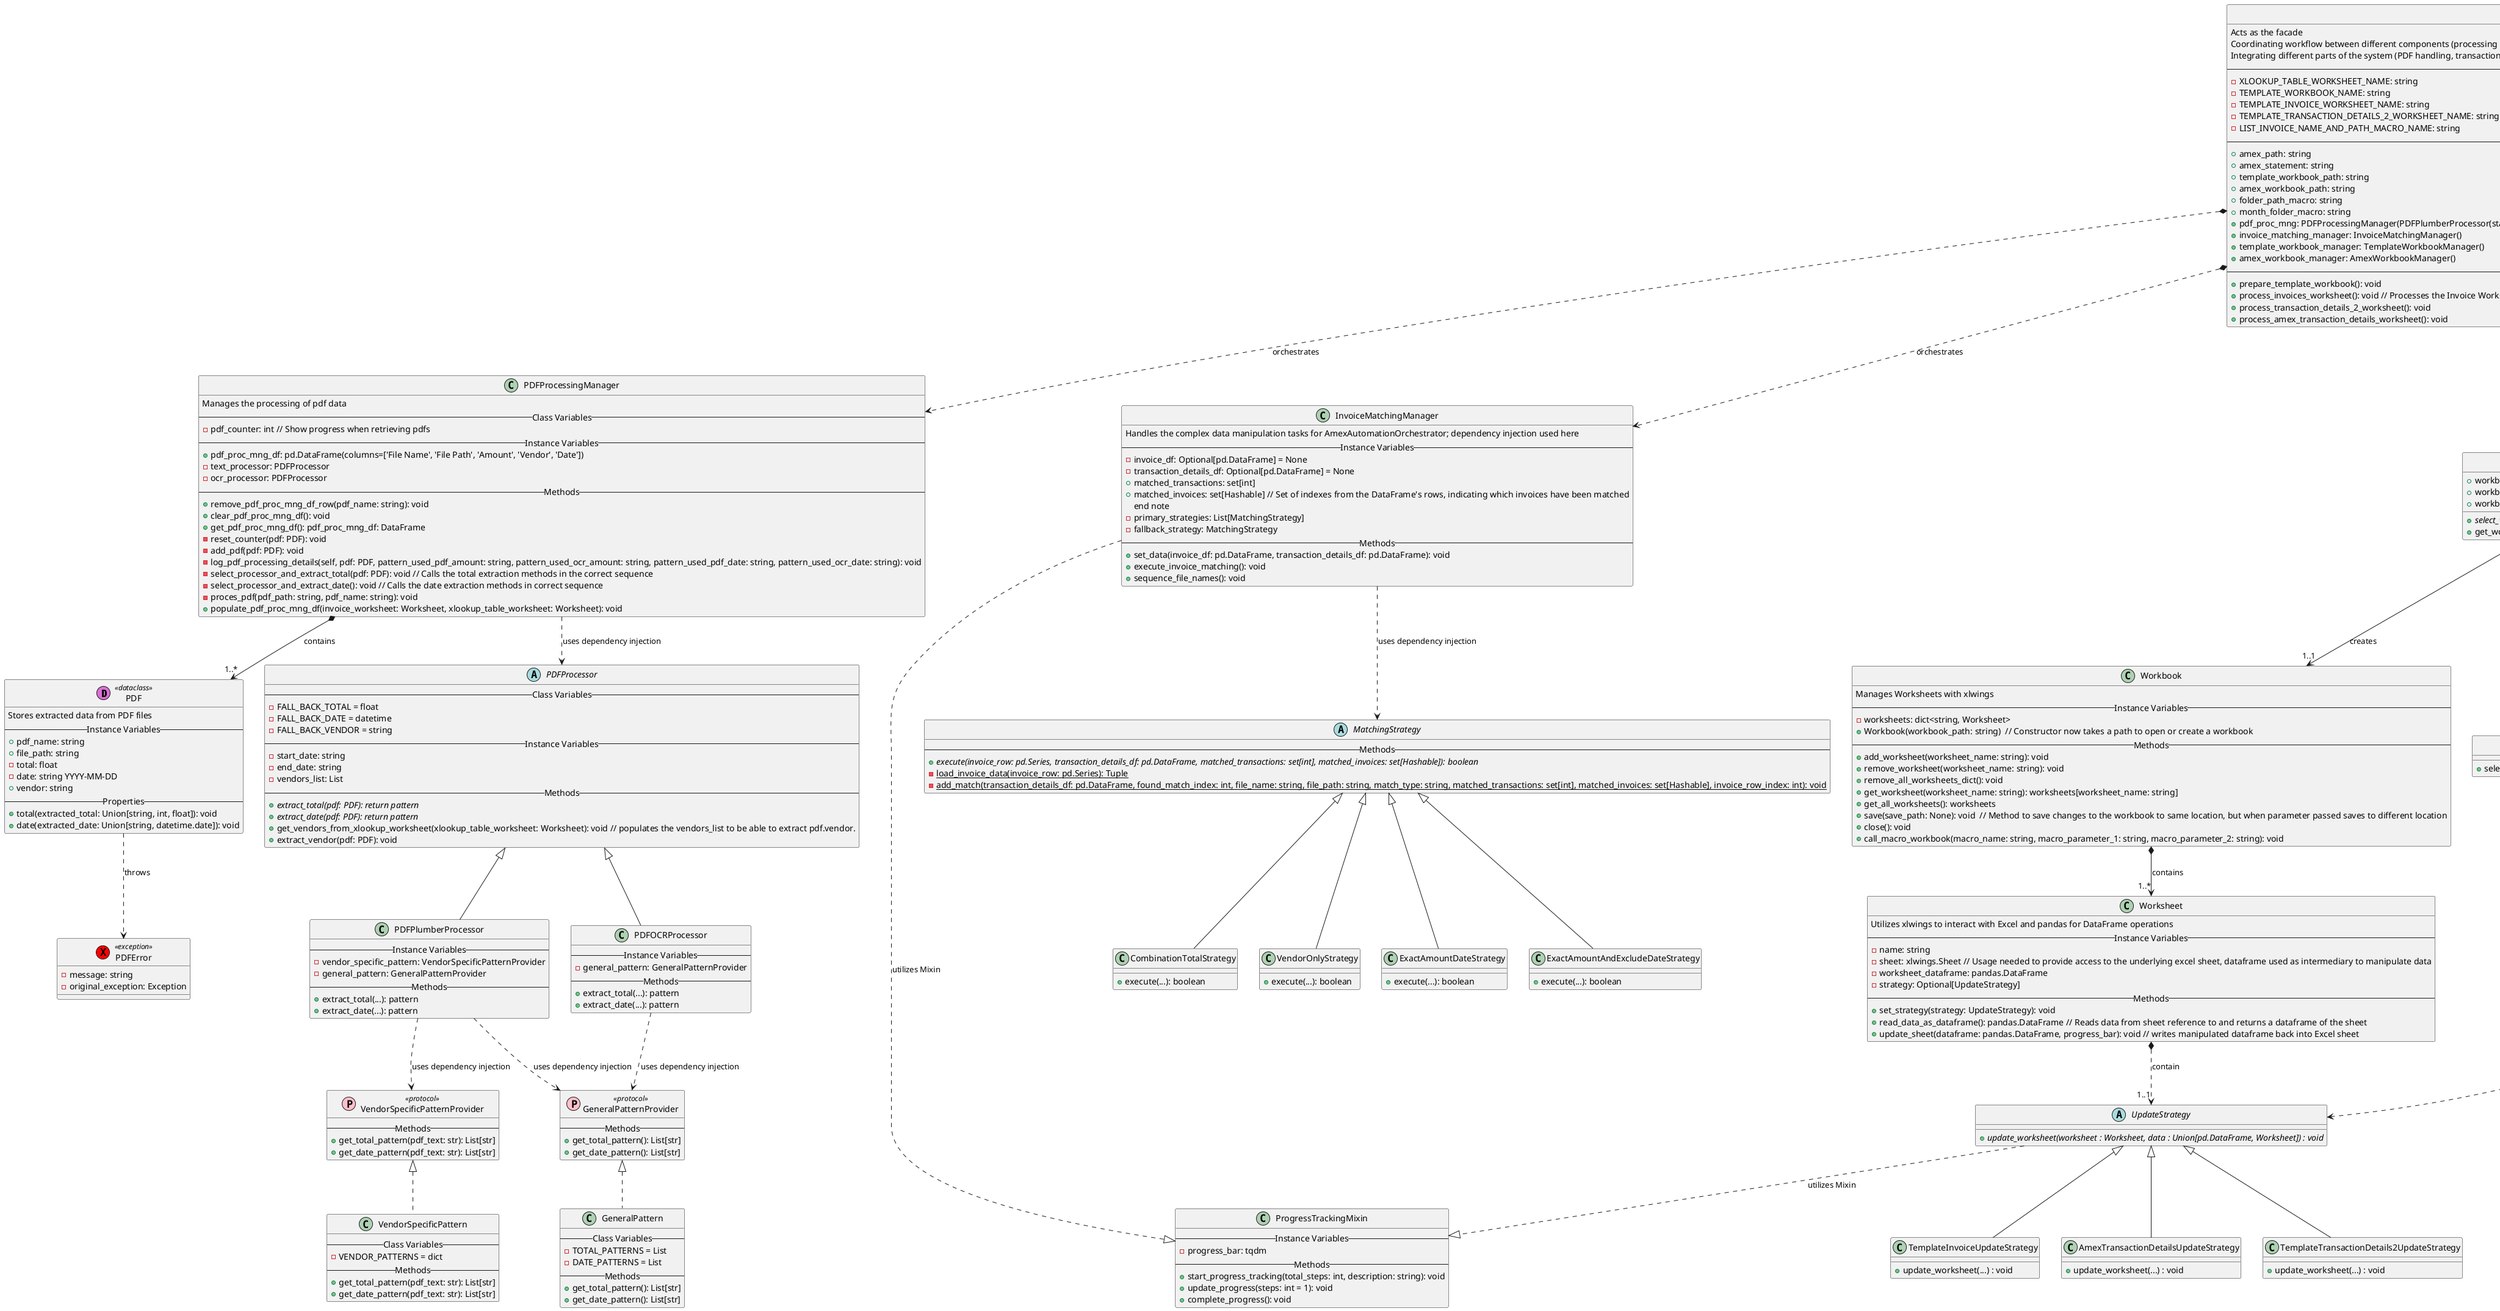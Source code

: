 @startuml
'https://plantuml.com/class-diagram

class PDF <<(D, orchid) dataclass>> {
    Stores extracted data from PDF files
    -- Instance Variables --
    + pdf_name: string
    + file_path: string
    - total: float
    - date: string YYYY-MM-DD
    + vendor: string
    -- Properties--
    + total(extracted_total: Union[string, int, float]): void
    + date(extracted_date: Union[string, datetime.date]): void
}

class PDFError <<(X, red) exception>> {
    -message: string
    -original_exception: Exception
}

class PDFProcessingManager {
    Manages the processing of pdf data
    -- Class Variables --
    - pdf_counter: int // Show progress when retrieving pdfs
    -- Instance Variables --
    + pdf_proc_mng_df: pd.DataFrame(columns=['File Name', 'File Path', 'Amount', 'Vendor', 'Date'])
    - text_processor: PDFProcessor
    - ocr_processor: PDFProcessor
    -- Methods --
    + remove_pdf_proc_mng_df_row(pdf_name: string): void
    + clear_pdf_proc_mng_df(): void
    + get_pdf_proc_mng_df(): pdf_proc_mng_df: DataFrame
    - reset_counter(pdf: PDF): void
    - add_pdf(pdf: PDF): void
    - log_pdf_processing_details(self, pdf: PDF, pattern_used_pdf_amount: string, pattern_used_ocr_amount: string, pattern_used_pdf_date: string, pattern_used_ocr_date: string): void
    - select_processor_and_extract_total(pdf: PDF): void // Calls the total extraction methods in the correct sequence
    - select_processor_and_extract_date(): void // Calls the date extraction methods in correct sequence
    - proces_pdf(pdf_path: string, pdf_name: string): void
    + populate_pdf_proc_mng_df(invoice_worksheet: Worksheet, xlookup_table_worksheet: Worksheet): void
}

abstract PDFProcessor {
    -- Class Variables --
    - FALL_BACK_TOTAL = float
    - FALL_BACK_DATE = datetime
    - FALL_BACK_VENDOR = string
    -- Instance Variables --
    - start_date: string
    - end_date: string
    - vendors_list: List
    -- Methods --
    + {abstract} extract_total(pdf: PDF): return pattern
    + {abstract} extract_date(pdf: PDF): return pattern
    + get_vendors_from_xlookup_worksheet(xlookup_table_worksheet: Worksheet): void // populates the vendors_list to be able to extract pdf.vendor.
    + extract_vendor(pdf: PDF): void
}

class PDFPlumberProcessor extends PDFProcessor{
    -- Instance Variables --
    - vendor_specific_pattern: VendorSpecificPatternProvider
    - general_pattern: GeneralPatternProvider
    -- Methods --
    + extract_total(...): pattern
    + extract_date(...): pattern
}

class PDFOCRProcessor extends PDFProcessor{
    -- Instance Variables --
    - general_pattern: GeneralPatternProvider
    -- Methods --
    + extract_total(...): pattern
    + extract_date(...): pattern
}

class GeneralPatternProvider <<(P, pink) protocol >> {
    --Methods--
    + get_total_pattern(): List[str]
    + get_date_pattern(): List[str]
}

class VendorSpecificPatternProvider <<(P, pink) protocol >> {
    --Methods--
    + get_total_pattern(pdf_text: str): List[str]
    + get_date_pattern(pdf_text: str): List[str]
}

class GeneralPattern implements GeneralPatternProvider {
    --Class Variables--
    - TOTAL_PATTERNS = List
    - DATE_PATTERNS = List
    --Methods--
    + get_total_pattern(): List[str]
    + get_date_pattern(): List[str]
}

class VendorSpecificPattern implements VendorSpecificPatternProvider {
    --Class Variables--
    - VENDOR_PATTERNS = dict
    --Methods--
    + get_total_pattern(pdf_text: str): List[str]
    + get_date_pattern(pdf_text: str): List[str]
}

class Worksheet {
    Utilizes xlwings to interact with Excel and pandas for DataFrame operations
    -- Instance Variables --
    - name: string
    - sheet: xlwings.Sheet // Usage needed to provide access to the underlying excel sheet, dataframe used as intermediary to manipulate data
    - worksheet_dataframe: pandas.DataFrame
    - strategy: Optional[UpdateStrategy]
    -- Methods --
    + set_strategy(strategy: UpdateStrategy): void
    + read_data_as_dataframe(): pandas.DataFrame // Reads data from sheet reference to and returns a dataframe of the sheet
    + update_sheet(dataframe: pandas.DataFrame, progress_bar): void // writes manipulated dataframe back into Excel sheet
}

class Workbook {
    Manages Worksheets with xlwings
    -- Instance Variables --
    - worksheets: dict<string, Worksheet>
    + Workbook(workbook_path: string)  // Constructor now takes a path to open or create a workbook
    -- Methods --
    + add_worksheet(worksheet_name: string): void
    + remove_worksheet(worksheet_name: string): void
    + remove_all_worksheets_dict(): void
    + get_worksheet(worksheet_name: string): worksheets[worksheet_name: string]
    + get_all_worksheets(): worksheets
    + save(save_path: None): void  // Method to save changes to the workbook to same location, but when parameter passed saves to different location
    + close(): void
    + call_macro_workbook(macro_name: string, macro_parameter_1: string, macro_parameter_2: string): void
}

abstract WorkbookManager {
    + workbook_name: string
    + workbook_path: string
    + workbook : Workbook
    + {abstract} select_worksheet_strategy(worksheet_name: String) : UpdateStrategy
    + get_worksheet(worksheet_name: String) : Worksheet
}

class TemplateWorkbookManager extends WorkbookManager{
    + select_worksheet_strategy(...) : UpdateStrategy
}

class AmexWorkbookManager extends WorkbookManager{
    + select_worksheet_strategy(...) : UpdateStrategy
}

abstract UpdateStrategy {
    + {abstract} update_worksheet(worksheet : Worksheet, data : Union[pd.DataFrame, Worksheet]) : void
}

class TemplateTransactionDetails2UpdateStrategy extends UpdateStrategy{
    + update_worksheet(...) : void
}

class TemplateInvoiceUpdateStrategy extends UpdateStrategy{
    + update_worksheet(...) : void
}

class AmexTransactionDetailsUpdateStrategy extends UpdateStrategy{
    + update_worksheet(...) : void
}


class InvoiceMatchingManager {
   Handles the complex data manipulation tasks for AmexAutomationOrchestrator; dependency injection used here
   -- Instance Variables --
   - invoice_df: Optional[pd.DataFrame] = None
   - transaction_details_df: Optional[pd.DataFrame] = None
   + matched_transactions: set[int]
   + matched_invoices: set[Hashable] // Set of indexes from the DataFrame's rows, indicating which invoices have been matched
   end note
   - primary_strategies: List[MatchingStrategy]
   - fallback_strategy: MatchingStrategy
   -- Methods --
   + set_data(invoice_df: pd.DataFrame, transaction_details_df: pd.DataFrame): void
   + execute_invoice_matching(): void
   + sequence_file_names(): void
}

abstract MatchingStrategy {
    -- Methods --
    + {abstract} execute(invoice_row: pd.Series, transaction_details_df: pd.DataFrame, matched_transactions: set[int], matched_invoices: set[Hashable]): boolean
    - {static} load_invoice_data(invoice_row: pd.Series): Tuple
    - {static} add_match(transaction_details_df: pd.DataFrame, found_match_index: int, file_name: string, file_path: string, match_type: string, matched_transactions: set[int], matched_invoices: set[Hashable], invoice_row_index: int): void
}

class ExactAmountDateStrategy extends MatchingStrategy{
    + execute(...): boolean
}

class ExactAmountAndExcludeDateStrategy extends MatchingStrategy{
    + execute(...): boolean
}

class CombinationTotalStrategy extends MatchingStrategy{
    + execute(...): boolean
}

class VendorOnlyStrategy extends MatchingStrategy{
    + execute(...): boolean
}

class AmexAutomationOrchestrator {
    Acts as the facade
    Coordinating workflow between different components (processing invoices and transactions). --> Need to refactor to outside the class SRP 6/21/2024
    Integrating different parts of the system (PDF handling, transaction processing, Excel integration).
    -- Class Variables --
    - XLOOKUP_TABLE_WORKSHEET_NAME: string
    - TEMPLATE_WORKBOOK_NAME: string
    - TEMPLATE_INVOICE_WORKSHEET_NAME: string
    - TEMPLATE_TRANSACTION_DETAILS_2_WORKSHEET_NAME: string
    - LIST_INVOICE_NAME_AND_PATH_MACRO_NAME: string
    -- Instance Variables --
'    + workbooks_dict: dict<string, Workbook>
    + amex_path: string
    + amex_statement: string
    + template_workbook_path: string
    + amex_workbook_path: string
    + folder_path_macro: string
    + month_folder_macro: string
    + pdf_proc_mng: PDFProcessingManager(PDFPlumberProcessor(start_date, end_date, VendorSpecificPattern, GeneralPattern), PDFOCRProcessor(start_date, end_date, GeneralPattern))
    + invoice_matching_manager: InvoiceMatchingManager()
    + template_workbook_manager: TemplateWorkbookManager()
    + amex_workbook_manager: AmexWorkbookManager()
    -- Methods --
    + prepare_template_workbook(): void
    + process_invoices_worksheet(): void // Processes the Invoice Worksheet with data extracted and uploaded into PDFProcessingManager dataframe
    + process_transaction_details_2_worksheet(): void
    + process_amex_transaction_details_worksheet(): void
}

class SystemConfigurations <<(D, orchid) dataclass>> {
    -- Instance Variables --
    + start_date: string
    + end_date: string
    + macro_parameter: string
    + template_x_lookup_table_worksheet_name: string
    + template_invoices_worksheet_name: string
    + template_transaction_details_2_worksheet_name: string
    + amex_transaction_details_worksheet_name: string
    + template_list_invoice_name_and_path_macro_name: string
    + template_resize_table_macro_name: string
    + amex_template_workbooks_path: string
    + template_workbook_name: string
    + amex_workbook_path: string
    + template_workbook_path: string
    + vendor_specific_pattern : VendorSpecificPattern
    + general_pattern: GeneralPattern

}

class SystemConfigurationsError <<(X, red) exception>> {
    -message: string
    -original_exception: Exception
}

class ProgressTrackingMixin {
    -- Instance Variables --
    - progress_bar: tqdm
    -- Methods --
    + start_progress_tracking(total_steps: int, description: string): void
    + update_progress(steps: int = 1): void
    + complete_progress(): void
}

class MondayBoard <<(D, orchid), dataclass_json>> {

}

class DataFrameAdapter {

}


Workbook *--> "1..*" Worksheet : contains

PDF ..> PDFError : throws
SystemConfigurations ..> SystemConfigurationsError : throws

PDFProcessingManager *--> "1..*" PDF : contains
PDFProcessingManager ..> PDFProcessor : uses dependency injection

AmexAutomationOrchestrator *..> InvoiceMatchingManager : orchestrates
AmexAutomationOrchestrator *..> WorkbookManager : utilizes Composition
AmexAutomationOrchestrator *..> PDFProcessingManager : orchestrates
AmexAutomationOrchestrator *..> SystemConfigurations : utilizes Composition
AmexAutomationOrchestrator *..> DataFrameAdapter : orchestrates

InvoiceMatchingManager ..|> ProgressTrackingMixin : utilizes Mixin
InvoiceMatchingManager ..> MatchingStrategy : uses dependency injection

UpdateStrategy ..|> ProgressTrackingMixin : utilizes Mixin

Worksheet *..> "1..1" UpdateStrategy : contain

WorkbookManager *--> "1..1" Workbook : creates
WorkbookManager ..> UpdateStrategy : sets

PDFPlumberProcessor ..> VendorSpecificPatternProvider: uses dependency injection
PDFPlumberProcessor ..> GeneralPatternProvider: uses dependency injection
PDFOCRProcessor ..> GeneralPatternProvider: uses dependency injection

DataFrameAdapter *..> MondayBoard : utilizes

@enduml
